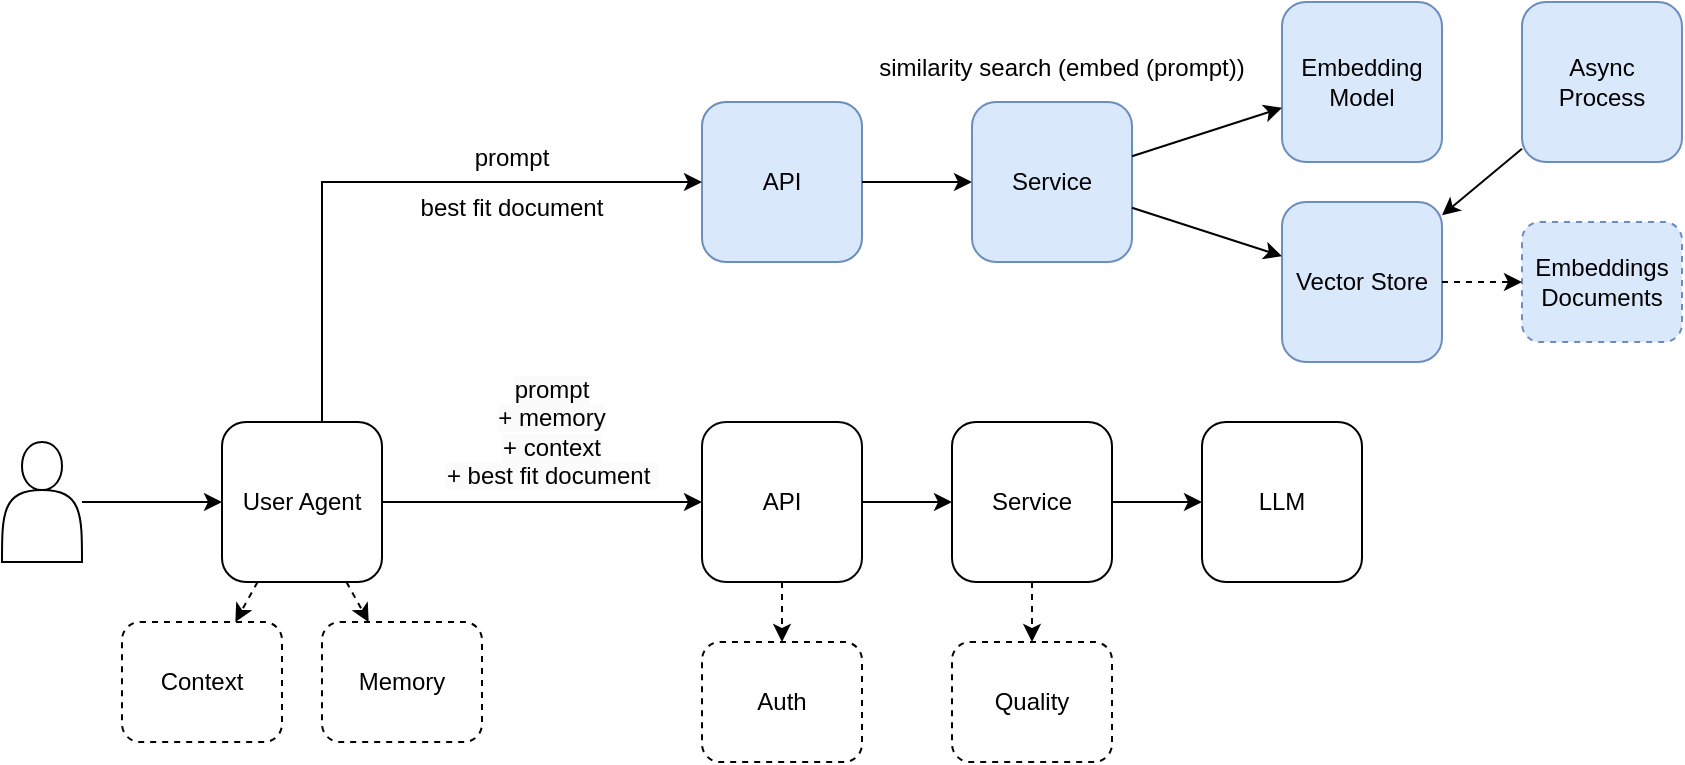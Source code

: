 <mxfile version="26.0.5">
  <diagram name="Page-1" id="TR5sEHsPR-A56FJRqs4F">
    <mxGraphModel dx="1306" dy="723" grid="1" gridSize="10" guides="1" tooltips="1" connect="1" arrows="1" fold="1" page="1" pageScale="1" pageWidth="850" pageHeight="1100" math="0" shadow="0">
      <root>
        <mxCell id="0" />
        <mxCell id="1" parent="0" />
        <mxCell id="nJXbT9FgGnLmUq8w1Ts0-43" value="" style="shape=actor;whiteSpace=wrap;html=1;" parent="1" vertex="1">
          <mxGeometry x="60" y="890" width="40" height="60" as="geometry" />
        </mxCell>
        <mxCell id="nJXbT9FgGnLmUq8w1Ts0-44" value="User Agent" style="rounded=1;whiteSpace=wrap;html=1;" parent="1" vertex="1">
          <mxGeometry x="170" y="880" width="80" height="80" as="geometry" />
        </mxCell>
        <mxCell id="nJXbT9FgGnLmUq8w1Ts0-45" value="API" style="rounded=1;whiteSpace=wrap;html=1;" parent="1" vertex="1">
          <mxGeometry x="410" y="880" width="80" height="80" as="geometry" />
        </mxCell>
        <mxCell id="nJXbT9FgGnLmUq8w1Ts0-46" value="LLM" style="rounded=1;whiteSpace=wrap;html=1;" parent="1" vertex="1">
          <mxGeometry x="660" y="880" width="80" height="80" as="geometry" />
        </mxCell>
        <mxCell id="nJXbT9FgGnLmUq8w1Ts0-47" value="Service" style="rounded=1;whiteSpace=wrap;html=1;" parent="1" vertex="1">
          <mxGeometry x="535" y="880" width="80" height="80" as="geometry" />
        </mxCell>
        <mxCell id="nJXbT9FgGnLmUq8w1Ts0-48" value="" style="endArrow=classic;html=1;rounded=0;" parent="1" source="nJXbT9FgGnLmUq8w1Ts0-43" target="nJXbT9FgGnLmUq8w1Ts0-44" edge="1">
          <mxGeometry width="50" height="50" relative="1" as="geometry">
            <mxPoint x="380" y="980" as="sourcePoint" />
            <mxPoint x="430" y="930" as="targetPoint" />
          </mxGeometry>
        </mxCell>
        <mxCell id="nJXbT9FgGnLmUq8w1Ts0-49" value="" style="endArrow=classic;html=1;rounded=0;" parent="1" source="nJXbT9FgGnLmUq8w1Ts0-44" target="nJXbT9FgGnLmUq8w1Ts0-45" edge="1">
          <mxGeometry width="50" height="50" relative="1" as="geometry">
            <mxPoint x="180" y="930" as="sourcePoint" />
            <mxPoint x="220" y="930" as="targetPoint" />
          </mxGeometry>
        </mxCell>
        <mxCell id="nJXbT9FgGnLmUq8w1Ts0-50" value="" style="endArrow=classic;html=1;rounded=0;" parent="1" source="nJXbT9FgGnLmUq8w1Ts0-45" target="nJXbT9FgGnLmUq8w1Ts0-47" edge="1">
          <mxGeometry width="50" height="50" relative="1" as="geometry">
            <mxPoint x="380" y="930" as="sourcePoint" />
            <mxPoint x="420" y="930" as="targetPoint" />
          </mxGeometry>
        </mxCell>
        <mxCell id="nJXbT9FgGnLmUq8w1Ts0-51" value="" style="endArrow=classic;html=1;rounded=0;" parent="1" source="nJXbT9FgGnLmUq8w1Ts0-47" target="nJXbT9FgGnLmUq8w1Ts0-46" edge="1">
          <mxGeometry width="50" height="50" relative="1" as="geometry">
            <mxPoint x="500" y="930" as="sourcePoint" />
            <mxPoint x="545" y="930" as="targetPoint" />
          </mxGeometry>
        </mxCell>
        <mxCell id="nJXbT9FgGnLmUq8w1Ts0-52" value="Memory" style="rounded=1;whiteSpace=wrap;html=1;dashed=1;" parent="1" vertex="1">
          <mxGeometry x="220" y="980" width="80" height="60" as="geometry" />
        </mxCell>
        <mxCell id="nJXbT9FgGnLmUq8w1Ts0-53" value="" style="endArrow=classic;html=1;rounded=0;entryX=0.5;entryY=0;entryDx=0;entryDy=0;strokeColor=none;" parent="1" source="nJXbT9FgGnLmUq8w1Ts0-44" target="nJXbT9FgGnLmUq8w1Ts0-52" edge="1">
          <mxGeometry width="50" height="50" relative="1" as="geometry">
            <mxPoint x="140" y="930" as="sourcePoint" />
            <mxPoint x="180" y="930" as="targetPoint" />
          </mxGeometry>
        </mxCell>
        <mxCell id="nJXbT9FgGnLmUq8w1Ts0-54" value="" style="endArrow=classic;html=1;rounded=0;dashed=1;" parent="1" source="nJXbT9FgGnLmUq8w1Ts0-44" target="nJXbT9FgGnLmUq8w1Ts0-52" edge="1">
          <mxGeometry width="50" height="50" relative="1" as="geometry">
            <mxPoint x="140" y="930" as="sourcePoint" />
            <mxPoint x="180" y="930" as="targetPoint" />
          </mxGeometry>
        </mxCell>
        <mxCell id="nJXbT9FgGnLmUq8w1Ts0-55" value="Auth" style="rounded=1;whiteSpace=wrap;html=1;dashed=1;" parent="1" vertex="1">
          <mxGeometry x="410" y="990" width="80" height="60" as="geometry" />
        </mxCell>
        <mxCell id="nJXbT9FgGnLmUq8w1Ts0-56" value="" style="endArrow=classic;html=1;rounded=0;dashed=1;" parent="1" source="nJXbT9FgGnLmUq8w1Ts0-45" target="nJXbT9FgGnLmUq8w1Ts0-55" edge="1">
          <mxGeometry width="50" height="50" relative="1" as="geometry">
            <mxPoint x="446.667" y="940" as="sourcePoint" />
            <mxPoint x="420" y="930" as="targetPoint" />
          </mxGeometry>
        </mxCell>
        <mxCell id="nJXbT9FgGnLmUq8w1Ts0-57" value="Quality" style="rounded=1;whiteSpace=wrap;html=1;dashed=1;" parent="1" vertex="1">
          <mxGeometry x="535" y="990" width="80" height="60" as="geometry" />
        </mxCell>
        <mxCell id="nJXbT9FgGnLmUq8w1Ts0-58" value="" style="endArrow=classic;html=1;rounded=0;dashed=1;" parent="1" source="nJXbT9FgGnLmUq8w1Ts0-47" target="nJXbT9FgGnLmUq8w1Ts0-57" edge="1">
          <mxGeometry width="50" height="50" relative="1" as="geometry">
            <mxPoint x="540.001" y="930" as="sourcePoint" />
            <mxPoint x="556.43" y="940" as="targetPoint" />
          </mxGeometry>
        </mxCell>
        <mxCell id="nJXbT9FgGnLmUq8w1Ts0-59" value="Context" style="rounded=1;whiteSpace=wrap;html=1;dashed=1;" parent="1" vertex="1">
          <mxGeometry x="120" y="980" width="80" height="60" as="geometry" />
        </mxCell>
        <mxCell id="nJXbT9FgGnLmUq8w1Ts0-60" value="" style="endArrow=classic;html=1;rounded=0;dashed=1;" parent="1" source="nJXbT9FgGnLmUq8w1Ts0-44" target="nJXbT9FgGnLmUq8w1Ts0-59" edge="1">
          <mxGeometry width="50" height="50" relative="1" as="geometry">
            <mxPoint x="220" y="970" as="sourcePoint" />
            <mxPoint x="220" y="1050" as="targetPoint" />
          </mxGeometry>
        </mxCell>
        <mxCell id="nJXbT9FgGnLmUq8w1Ts0-61" value="API" style="rounded=1;whiteSpace=wrap;html=1;fillColor=#dae8fc;strokeColor=#6c8ebf;" parent="1" vertex="1">
          <mxGeometry x="410" y="720" width="80" height="80" as="geometry" />
        </mxCell>
        <mxCell id="nJXbT9FgGnLmUq8w1Ts0-62" value="" style="endArrow=classic;html=1;rounded=0;edgeStyle=orthogonalEdgeStyle;" parent="1" source="nJXbT9FgGnLmUq8w1Ts0-44" target="nJXbT9FgGnLmUq8w1Ts0-61" edge="1">
          <mxGeometry width="50" height="50" relative="1" as="geometry">
            <mxPoint x="260" y="930" as="sourcePoint" />
            <mxPoint x="420" y="930" as="targetPoint" />
            <Array as="points">
              <mxPoint x="220" y="760" />
            </Array>
          </mxGeometry>
        </mxCell>
        <mxCell id="nJXbT9FgGnLmUq8w1Ts0-63" value="Vector Store" style="rounded=1;whiteSpace=wrap;html=1;fillColor=#dae8fc;strokeColor=#6c8ebf;" parent="1" vertex="1">
          <mxGeometry x="700" y="770" width="80" height="80" as="geometry" />
        </mxCell>
        <mxCell id="nJXbT9FgGnLmUq8w1Ts0-64" value="Embeddings Documents" style="rounded=1;whiteSpace=wrap;html=1;dashed=1;fillColor=#dae8fc;strokeColor=#6c8ebf;" parent="1" vertex="1">
          <mxGeometry x="820" y="780" width="80" height="60" as="geometry" />
        </mxCell>
        <mxCell id="nJXbT9FgGnLmUq8w1Ts0-65" value="" style="endArrow=classic;html=1;rounded=0;dashed=1;" parent="1" source="nJXbT9FgGnLmUq8w1Ts0-63" target="nJXbT9FgGnLmUq8w1Ts0-64" edge="1">
          <mxGeometry width="50" height="50" relative="1" as="geometry">
            <mxPoint x="705" y="640" as="sourcePoint" />
            <mxPoint x="705" y="670" as="targetPoint" />
          </mxGeometry>
        </mxCell>
        <mxCell id="nJXbT9FgGnLmUq8w1Ts0-66" value="" style="endArrow=classic;html=1;rounded=0;exitX=1;exitY=0.5;exitDx=0;exitDy=0;entryX=0;entryY=0.5;entryDx=0;entryDy=0;" parent="1" source="nJXbT9FgGnLmUq8w1Ts0-61" target="nJXbT9FgGnLmUq8w1Ts0-69" edge="1">
          <mxGeometry width="50" height="50" relative="1" as="geometry">
            <mxPoint x="500" y="895" as="sourcePoint" />
            <mxPoint x="520" y="795" as="targetPoint" />
          </mxGeometry>
        </mxCell>
        <mxCell id="nJXbT9FgGnLmUq8w1Ts0-67" value="&lt;span style=&quot;background-color: rgb(251, 251, 251);&quot;&gt;prompt&lt;/span&gt;&lt;br style=&quot;background-color: rgb(251, 251, 251);&quot;&gt;&lt;span style=&quot;background-color: rgb(251, 251, 251);&quot;&gt;+ memory&lt;/span&gt;&lt;br style=&quot;background-color: rgb(251, 251, 251);&quot;&gt;&lt;span style=&quot;background-color: rgb(251, 251, 251);&quot;&gt;+ context&lt;br&gt;+ best fit document&amp;nbsp;&lt;/span&gt;" style="text;html=1;align=center;verticalAlign=middle;whiteSpace=wrap;rounded=0;" parent="1" vertex="1">
          <mxGeometry x="260" y="870" width="150" height="30" as="geometry" />
        </mxCell>
        <mxCell id="nJXbT9FgGnLmUq8w1Ts0-68" value="prompt" style="text;html=1;align=center;verticalAlign=middle;whiteSpace=wrap;rounded=0;" parent="1" vertex="1">
          <mxGeometry x="240" y="735" width="150" height="25" as="geometry" />
        </mxCell>
        <mxCell id="nJXbT9FgGnLmUq8w1Ts0-69" value="Service" style="rounded=1;whiteSpace=wrap;html=1;fillColor=#dae8fc;strokeColor=#6c8ebf;" parent="1" vertex="1">
          <mxGeometry x="545" y="720" width="80" height="80" as="geometry" />
        </mxCell>
        <mxCell id="nJXbT9FgGnLmUq8w1Ts0-70" value="Embedding Model" style="rounded=1;whiteSpace=wrap;html=1;fillColor=#dae8fc;strokeColor=#6c8ebf;" parent="1" vertex="1">
          <mxGeometry x="700" y="670" width="80" height="80" as="geometry" />
        </mxCell>
        <mxCell id="nJXbT9FgGnLmUq8w1Ts0-71" value="" style="endArrow=classic;html=1;rounded=0;" parent="1" source="nJXbT9FgGnLmUq8w1Ts0-69" target="nJXbT9FgGnLmUq8w1Ts0-70" edge="1">
          <mxGeometry width="50" height="50" relative="1" as="geometry">
            <mxPoint x="500" y="770" as="sourcePoint" />
            <mxPoint x="555" y="770" as="targetPoint" />
          </mxGeometry>
        </mxCell>
        <mxCell id="nJXbT9FgGnLmUq8w1Ts0-72" value="" style="endArrow=classic;html=1;rounded=0;" parent="1" source="nJXbT9FgGnLmUq8w1Ts0-69" target="nJXbT9FgGnLmUq8w1Ts0-63" edge="1">
          <mxGeometry width="50" height="50" relative="1" as="geometry">
            <mxPoint x="635" y="762" as="sourcePoint" />
            <mxPoint x="710" y="748" as="targetPoint" />
          </mxGeometry>
        </mxCell>
        <mxCell id="nJXbT9FgGnLmUq8w1Ts0-73" value="similarity search (embed (prompt))" style="text;html=1;align=center;verticalAlign=middle;whiteSpace=wrap;rounded=0;" parent="1" vertex="1">
          <mxGeometry x="430" y="690" width="320" height="25" as="geometry" />
        </mxCell>
        <mxCell id="nJXbT9FgGnLmUq8w1Ts0-74" value="best fit document" style="text;html=1;align=center;verticalAlign=middle;whiteSpace=wrap;rounded=0;" parent="1" vertex="1">
          <mxGeometry x="240" y="760" width="150" height="25" as="geometry" />
        </mxCell>
        <mxCell id="9fe4YzRll7tTX8b7Jo0F-1" value="Async Process" style="rounded=1;whiteSpace=wrap;html=1;fillColor=#dae8fc;strokeColor=#6c8ebf;" vertex="1" parent="1">
          <mxGeometry x="820" y="670" width="80" height="80" as="geometry" />
        </mxCell>
        <mxCell id="9fe4YzRll7tTX8b7Jo0F-2" value="" style="endArrow=classic;html=1;rounded=0;" edge="1" parent="1" source="9fe4YzRll7tTX8b7Jo0F-1" target="nJXbT9FgGnLmUq8w1Ts0-63">
          <mxGeometry width="50" height="50" relative="1" as="geometry">
            <mxPoint x="635" y="783" as="sourcePoint" />
            <mxPoint x="710" y="807" as="targetPoint" />
          </mxGeometry>
        </mxCell>
      </root>
    </mxGraphModel>
  </diagram>
</mxfile>
